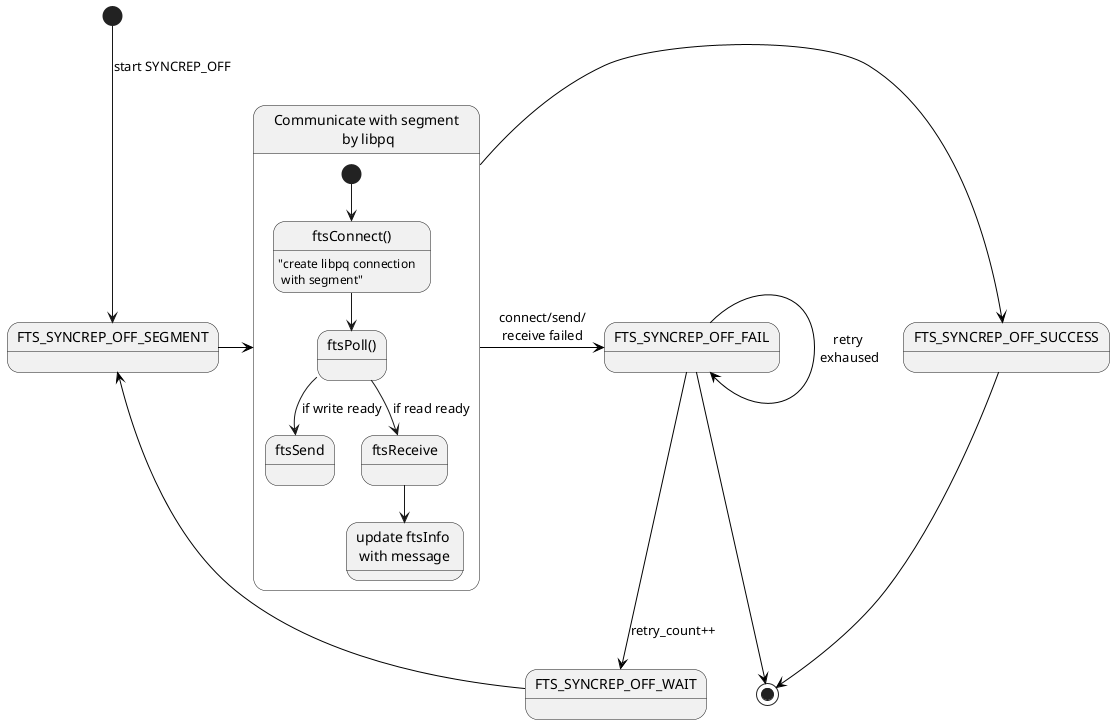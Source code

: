 @startuml
[*] --> FTS_SYNCREP_OFF_SEGMENT : start SYNCREP_OFF
FTS_SYNCREP_OFF_SEGMENT -right[#black]-> StateSocket
StateSocket -[#black]> FTS_SYNCREP_OFF_FAIL : connect/send/\nreceive failed
StateSocket -[#black]> FTS_SYNCREP_OFF_SUCCESS
FTS_SYNCREP_OFF_SUCCESS -[#black]-> [*]
FTS_SYNCREP_OFF_FAIL -[#black]-> FTS_SYNCREP_OFF_WAIT : retry_count++
FTS_SYNCREP_OFF_WAIT -[#black]-> FTS_SYNCREP_OFF_SEGMENT
FTS_SYNCREP_OFF_FAIL -[#black]> FTS_SYNCREP_OFF_FAIL : retry \nexhaused
FTS_SYNCREP_OFF_FAIL -[#black]-> [*]

state "Communicate with segment\n by libpq" as StateSocket {
  state "ftsConnect()" as long1
  long1 : "create libpq connection\n with segment"
  [*] --> long1
  state "ftsPoll()" as poll
  state "update ftsInfo \nwith message" as update
  long1 -down-> poll
  poll --> ftsSend : if write ready
  poll --> ftsReceive : if read ready
  ftsReceive -down-> update
}
@enduml
